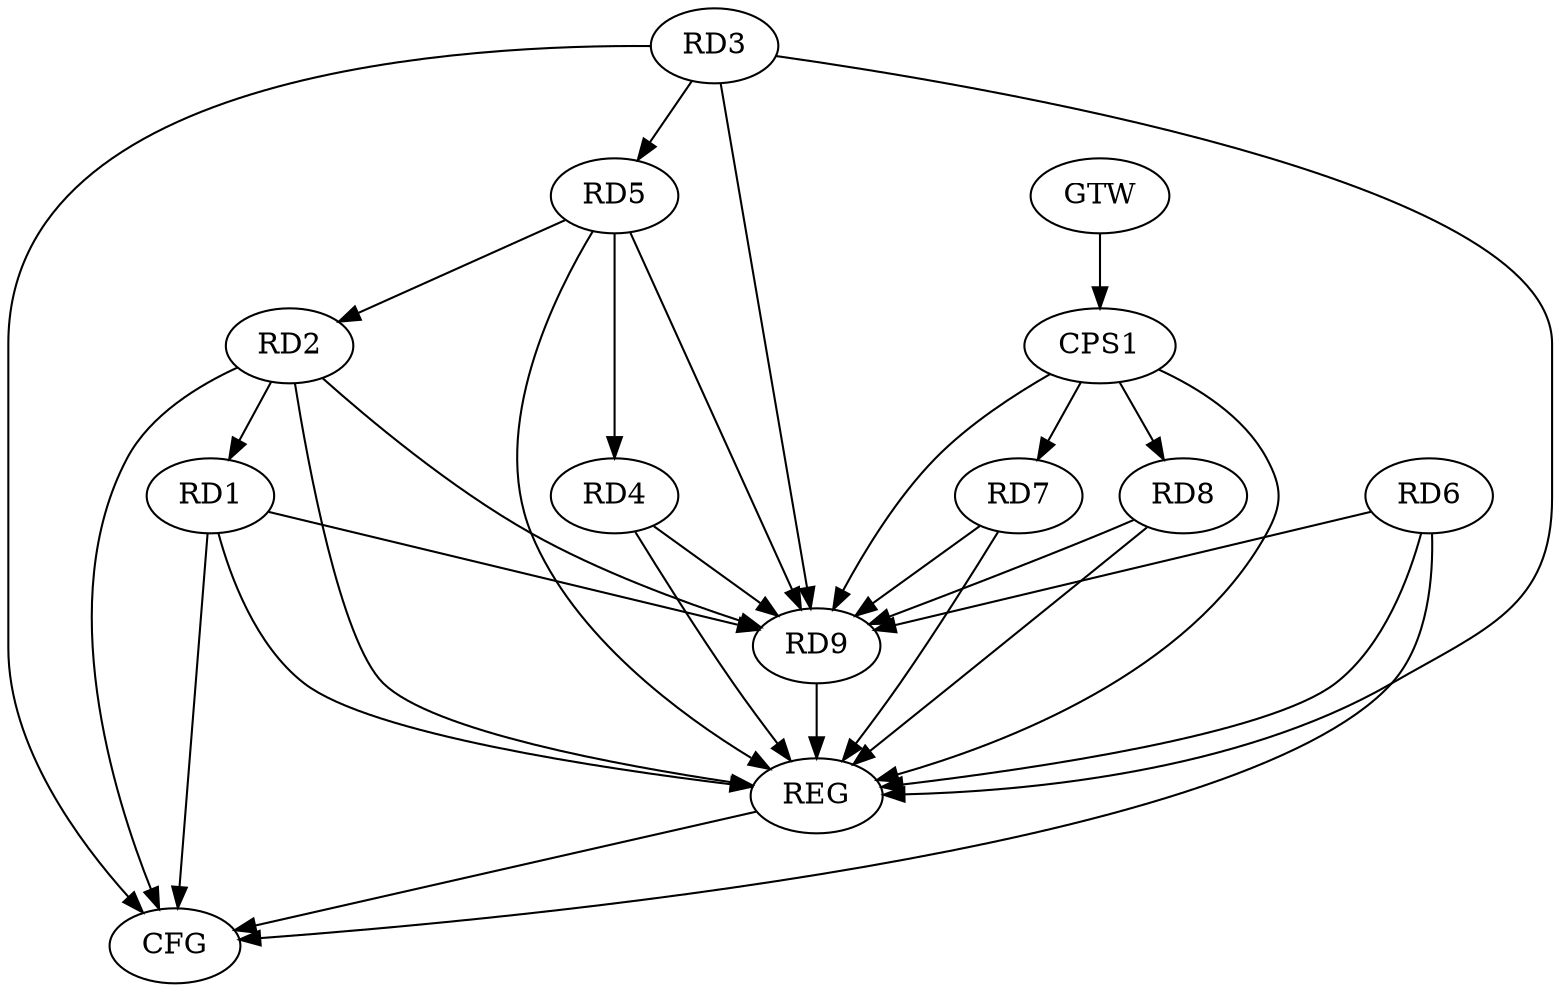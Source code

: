 strict digraph G {
  RD1 [ label="RD1" ];
  RD2 [ label="RD2" ];
  RD3 [ label="RD3" ];
  RD4 [ label="RD4" ];
  RD5 [ label="RD5" ];
  RD6 [ label="RD6" ];
  RD7 [ label="RD7" ];
  RD8 [ label="RD8" ];
  RD9 [ label="RD9" ];
  CPS1 [ label="CPS1" ];
  GTW [ label="GTW" ];
  REG [ label="REG" ];
  CFG [ label="CFG" ];
  RD2 -> RD1;
  RD5 -> RD2;
  RD3 -> RD5;
  RD5 -> RD4;
  RD5 -> RD9;
  RD6 -> RD9;
  CPS1 -> RD7;
  CPS1 -> RD8;
  CPS1 -> RD9;
  GTW -> CPS1;
  RD1 -> REG;
  RD2 -> REG;
  RD3 -> REG;
  RD4 -> REG;
  RD5 -> REG;
  RD6 -> REG;
  RD7 -> REG;
  RD8 -> REG;
  RD9 -> REG;
  CPS1 -> REG;
  RD1 -> CFG;
  RD2 -> CFG;
  RD6 -> CFG;
  RD3 -> CFG;
  REG -> CFG;
  RD1 -> RD9;
  RD3 -> RD9;
  RD7 -> RD9;
  RD4 -> RD9;
  RD2 -> RD9;
  RD8 -> RD9;
}
